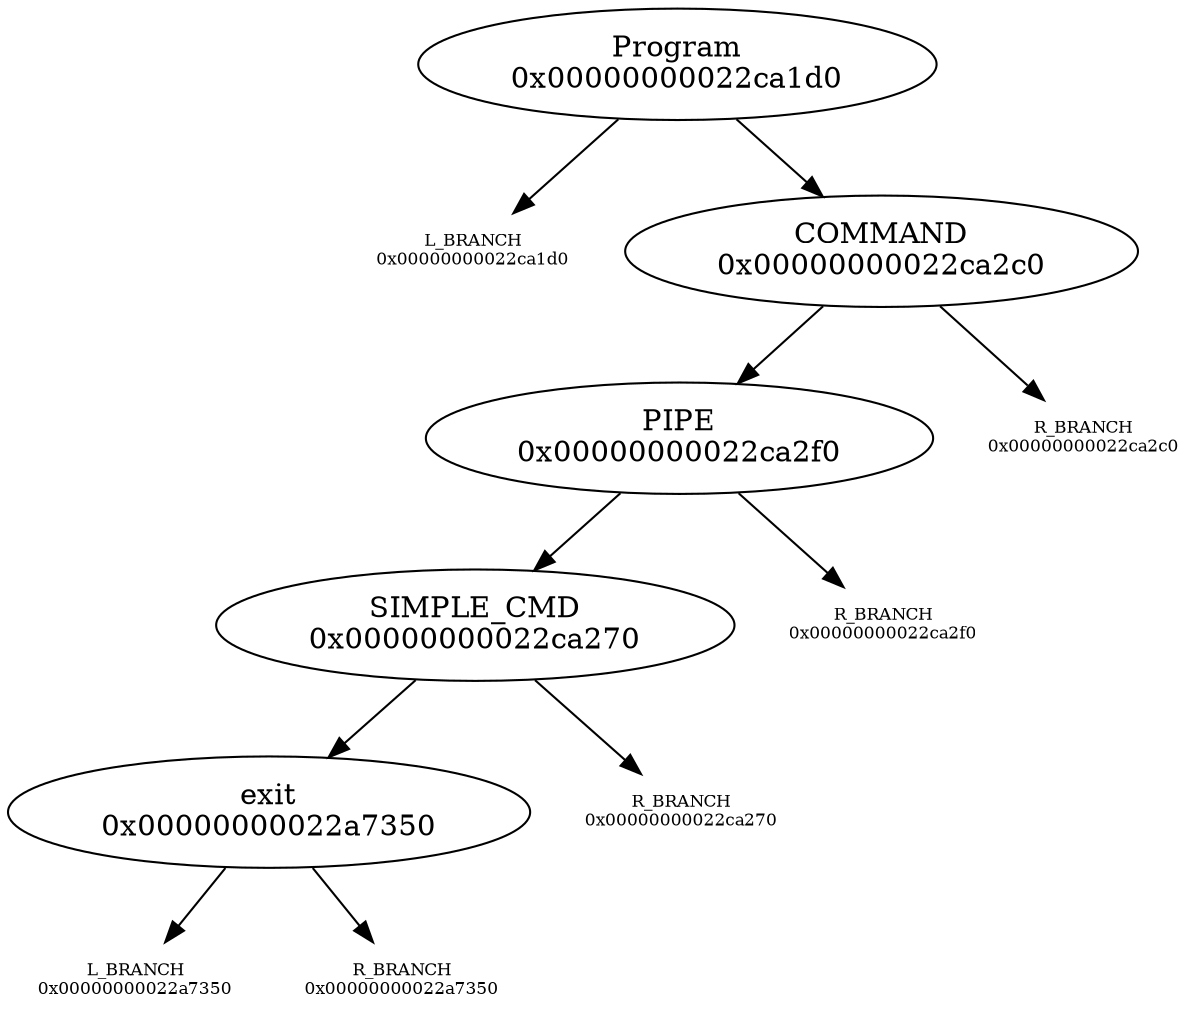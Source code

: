 digraph graphname {
"Program\n0x00000000022ca1d0" -> "L_BRANCH\n0x00000000022ca1d0";
"L_BRANCH\n0x00000000022ca1d0" [shape=none fontsize=8]
"Program\n0x00000000022ca1d0" -> "COMMAND\n0x00000000022ca2c0";
"COMMAND\n0x00000000022ca2c0" -> "PIPE\n0x00000000022ca2f0";
"COMMAND\n0x00000000022ca2c0" -> "R_BRANCH\n0x00000000022ca2c0";
"R_BRANCH\n0x00000000022ca2c0" [shape=none fontsize=8]
"PIPE\n0x00000000022ca2f0" -> "SIMPLE_CMD\n0x00000000022ca270";
"PIPE\n0x00000000022ca2f0" -> "R_BRANCH\n0x00000000022ca2f0";
"R_BRANCH\n0x00000000022ca2f0" [shape=none fontsize=8]
"SIMPLE_CMD\n0x00000000022ca270" -> "exit\n0x00000000022a7350";
"SIMPLE_CMD\n0x00000000022ca270" -> "R_BRANCH\n0x00000000022ca270";
"R_BRANCH\n0x00000000022ca270" [shape=none fontsize=8]
"exit\n0x00000000022a7350" -> "L_BRANCH\n0x00000000022a7350";
"L_BRANCH\n0x00000000022a7350" [shape=none fontsize=8]
"exit\n0x00000000022a7350" -> "R_BRANCH\n0x00000000022a7350";
"R_BRANCH\n0x00000000022a7350" [shape=none fontsize=8]

}